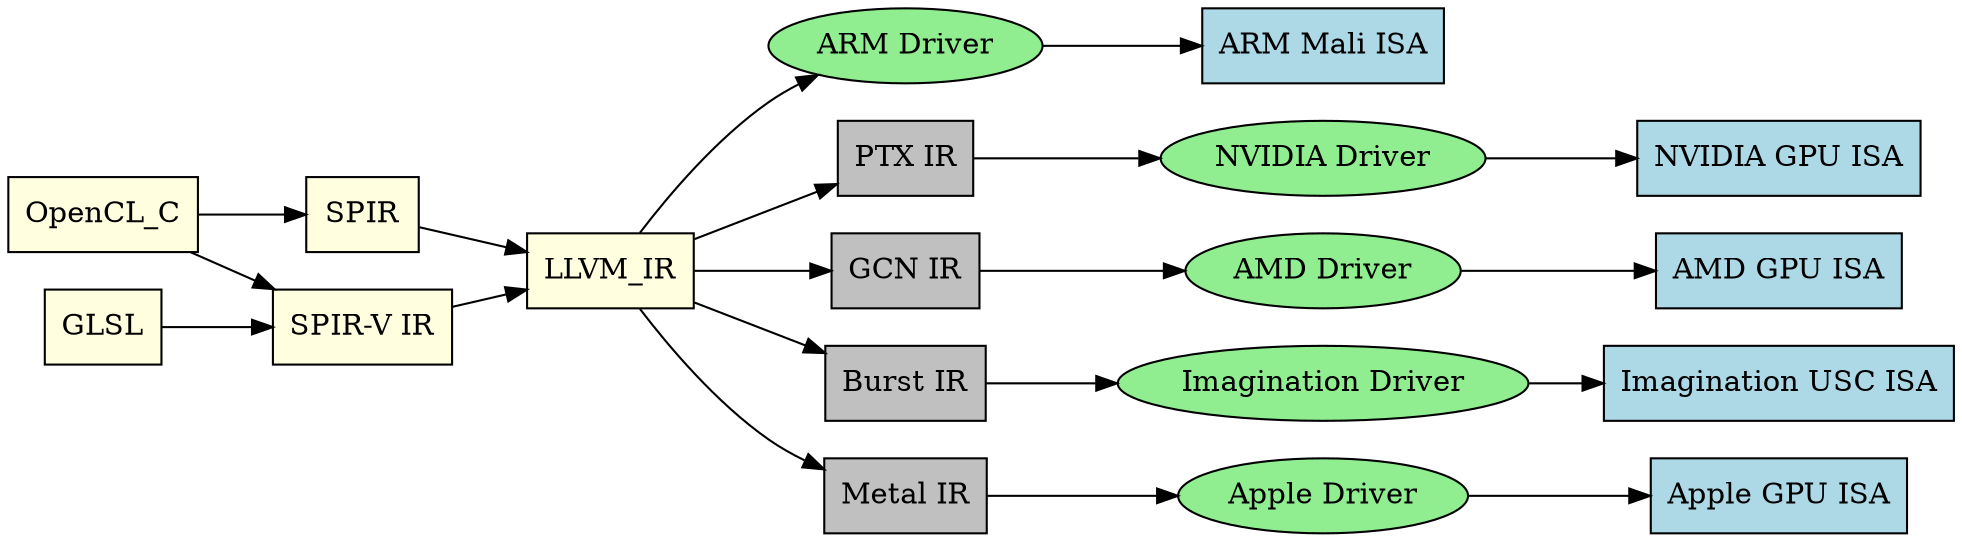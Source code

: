digraph OpenCL_OpenGL_Compilation {
    rankdir=LR;
    node [shape=box];

    // Source Languages
    OpenCL_C [style=filled, fillcolor=lightyellow];
    GLSL [style=filled, fillcolor=lightyellow];

    // Shared IRs
    SPIR [style=filled, fillcolor=lightyellow];
    SPIRV [label="SPIR-V IR", style=filled, fillcolor=lightyellow];
    LLVM_IR [style=filled, fillcolor=lightyellow];

    // Vendor Drivers
    node [shape=oval];
    "NVIDIA Driver" [style=filled, fillcolor=lightgreen];
    "AMD Driver" [style=filled, fillcolor=lightgreen];
    "ARM Driver" [style=filled, fillcolor=lightgreen];
    "Imagination Driver" [style=filled, fillcolor=lightgreen];
    "Apple Driver" [style=filled, fillcolor=lightgreen];

    // Private IRs
    node [shape=box];
    "PTX IR" [style=filled, fillcolor=gray];
    "GCN IR" [style=filled, fillcolor=gray];
    "Burst IR" [style=filled, fillcolor=gray];
    "Metal IR" [style=filled, fillcolor=gray];

    // GPU Targets
    "NVIDIA GPU ISA" [style=filled, fillcolor=lightblue];
    "AMD GPU ISA" [style=filled, fillcolor=lightblue];
    "ARM Mali ISA" [style=filled, fillcolor=lightblue];
    "Imagination USC ISA" [style=filled, fillcolor=lightblue];
    "Apple GPU ISA" [style=filled, fillcolor=lightblue];

    // OpenCL Flow
    OpenCL_C -> SPIR -> LLVM_IR;
    OpenCL_C -> SPIRV;

    // OpenGL Flow
    GLSL -> SPIRV -> LLVM_IR;

    // LLVM based Compilation Flow
    LLVM_IR -> "PTX IR" -> "NVIDIA Driver" -> "NVIDIA GPU ISA";
    LLVM_IR -> "GCN IR" -> "AMD Driver" -> "AMD GPU ISA";
    LLVM_IR -> "ARM Driver" -> "ARM Mali ISA";
    LLVM_IR -> "Burst IR" -> "Imagination Driver" -> "Imagination USC ISA";
    LLVM_IR -> "Metal IR" -> "Apple Driver" -> "Apple GPU ISA";
}
